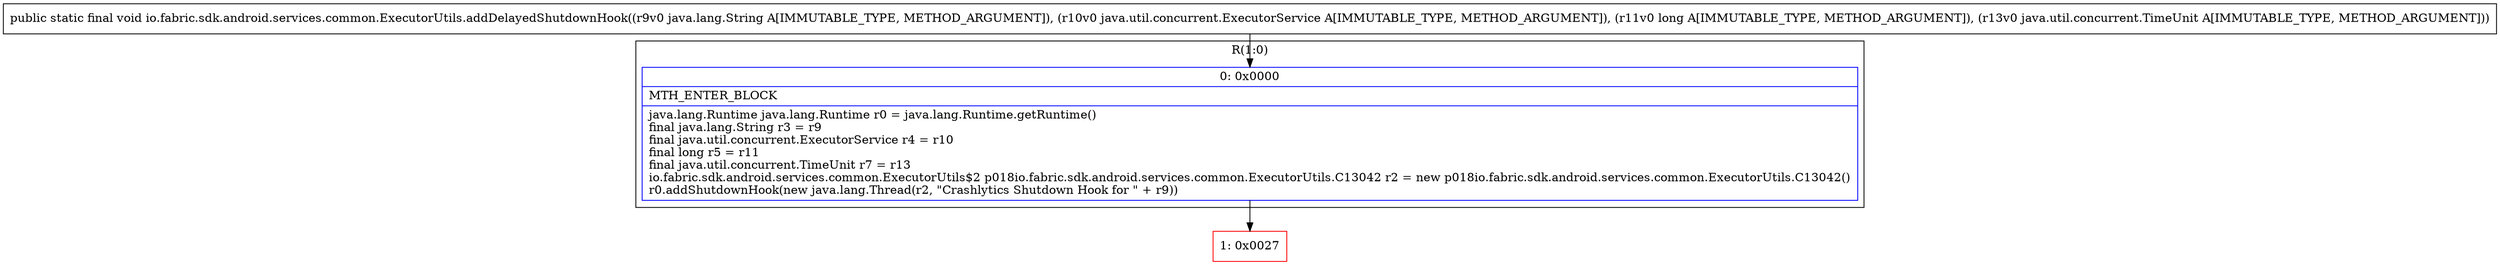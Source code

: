 digraph "CFG forio.fabric.sdk.android.services.common.ExecutorUtils.addDelayedShutdownHook(Ljava\/lang\/String;Ljava\/util\/concurrent\/ExecutorService;JLjava\/util\/concurrent\/TimeUnit;)V" {
subgraph cluster_Region_1247632319 {
label = "R(1:0)";
node [shape=record,color=blue];
Node_0 [shape=record,label="{0\:\ 0x0000|MTH_ENTER_BLOCK\l|java.lang.Runtime java.lang.Runtime r0 = java.lang.Runtime.getRuntime()\lfinal java.lang.String r3 = r9\lfinal java.util.concurrent.ExecutorService r4 = r10\lfinal long r5 = r11\lfinal java.util.concurrent.TimeUnit r7 = r13\lio.fabric.sdk.android.services.common.ExecutorUtils$2 p018io.fabric.sdk.android.services.common.ExecutorUtils.C13042 r2 = new p018io.fabric.sdk.android.services.common.ExecutorUtils.C13042()\lr0.addShutdownHook(new java.lang.Thread(r2, \"Crashlytics Shutdown Hook for \" + r9))\l}"];
}
Node_1 [shape=record,color=red,label="{1\:\ 0x0027}"];
MethodNode[shape=record,label="{public static final void io.fabric.sdk.android.services.common.ExecutorUtils.addDelayedShutdownHook((r9v0 java.lang.String A[IMMUTABLE_TYPE, METHOD_ARGUMENT]), (r10v0 java.util.concurrent.ExecutorService A[IMMUTABLE_TYPE, METHOD_ARGUMENT]), (r11v0 long A[IMMUTABLE_TYPE, METHOD_ARGUMENT]), (r13v0 java.util.concurrent.TimeUnit A[IMMUTABLE_TYPE, METHOD_ARGUMENT])) }"];
MethodNode -> Node_0;
Node_0 -> Node_1;
}

